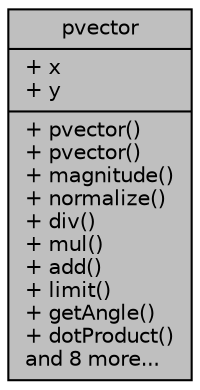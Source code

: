 digraph "pvector"
{
 // LATEX_PDF_SIZE
  edge [fontname="Helvetica",fontsize="10",labelfontname="Helvetica",labelfontsize="10"];
  node [fontname="Helvetica",fontsize="10",shape=record];
  Node1 [label="{pvector\n|+ x\l+ y\l|+ pvector()\l+ pvector()\l+ magnitude()\l+ normalize()\l+ div()\l+ mul()\l+ add()\l+ limit()\l+ getAngle()\l+ dotProduct()\land 8 more...\l}",height=0.2,width=0.4,color="black", fillcolor="grey75", style="filled", fontcolor="black",tooltip=" "];
}
